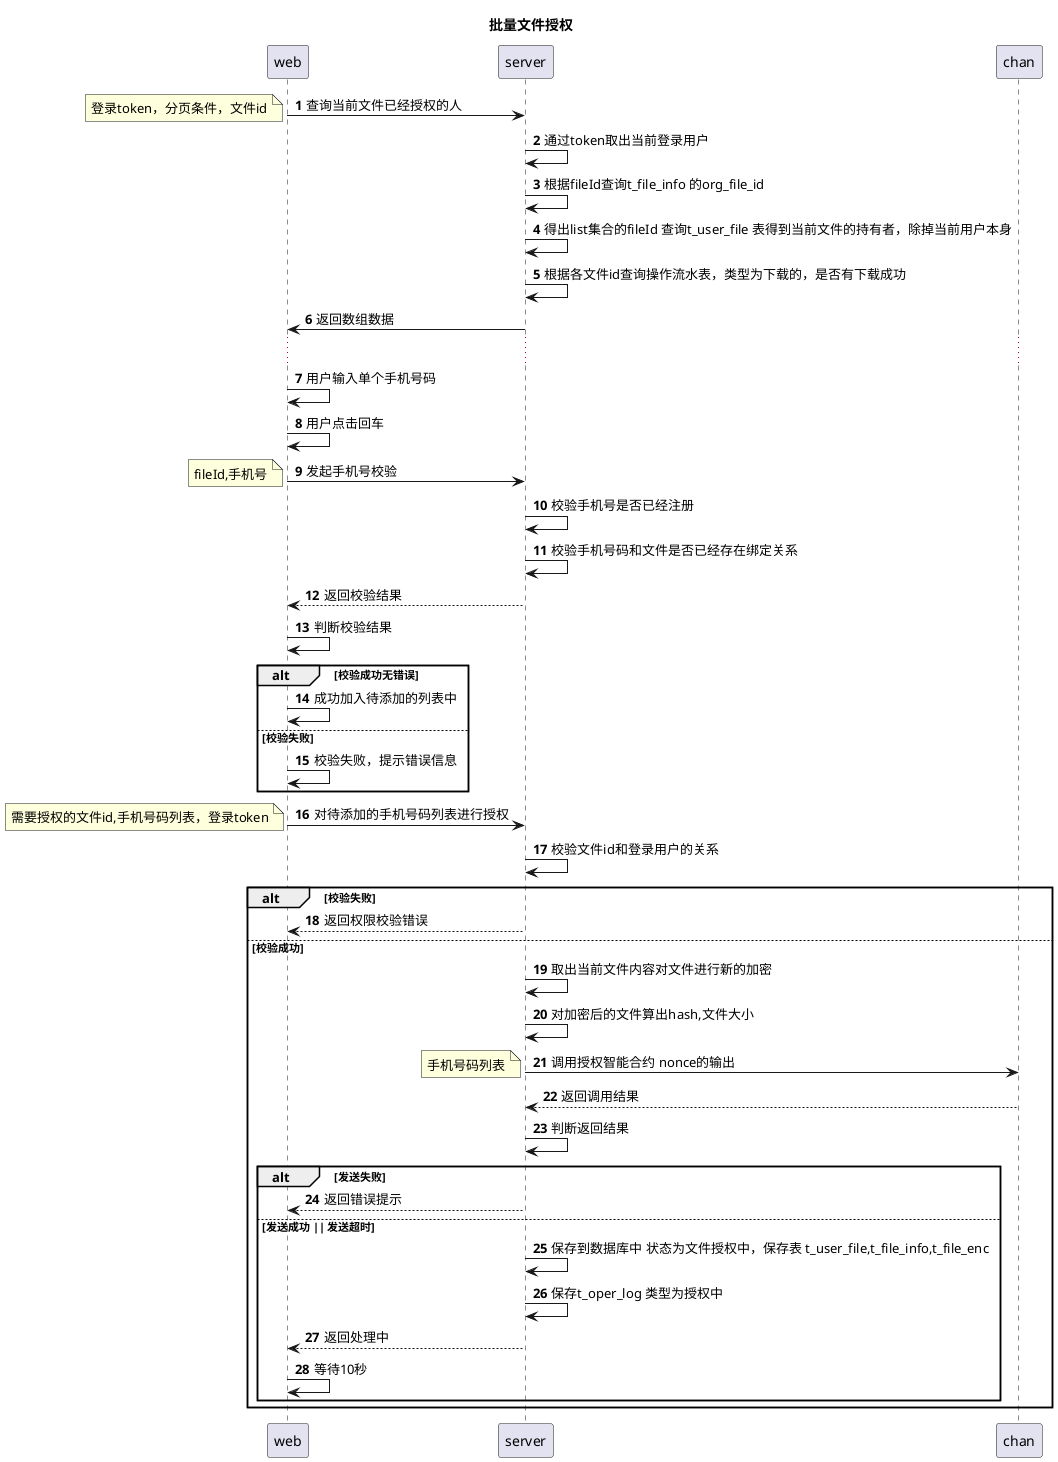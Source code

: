 @startuml
title:批量文件授权
autonumber
web->server:查询当前文件已经授权的人
note left:登录token，分页条件，文件id
server->server:通过token取出当前登录用户
server->server:根据fileId查询t_file_info 的org_file_id
server->server:得出list集合的fileId 查询t_user_file 表得到当前文件的持有者，除掉当前用户本身
server->server:根据各文件id查询操作流水表，类型为下载的，是否有下载成功
server->web:返回数组数据
...
web->web:用户输入单个手机号码
web->web:用户点击回车
web->server:发起手机号校验
note left:fileId,手机号
server->server:校验手机号是否已经注册
server->server:校验手机号码和文件是否已经存在绑定关系
server-->web:返回校验结果
web->web:判断校验结果
alt 校验成功无错误
web->web:成功加入待添加的列表中
else 校验失败
web->web:校验失败，提示错误信息
end
web->server:对待添加的手机号码列表进行授权
note left: 需要授权的文件id,手机号码列表，登录token
server->server: 校验文件id和登录用户的关系
alt 校验失败
server-->web:返回权限校验错误
else 校验成功
server->server:取出当前文件内容对文件进行新的加密
server->server:对加密后的文件算出hash,文件大小
server->chan:调用授权智能合约 nonce的输出
note left:手机号码列表
chan-->server:返回调用结果
server->server:判断返回结果
alt 发送失败
server-->web:返回错误提示
else 发送成功 || 发送超时
server->server:保存到数据库中 状态为文件授权中，保存表 t_user_file,t_file_info,t_file_enc
server->server:保存t_oper_log 类型为授权中
server-->web:返回处理中
web->web:等待10秒
end
end

@enduml